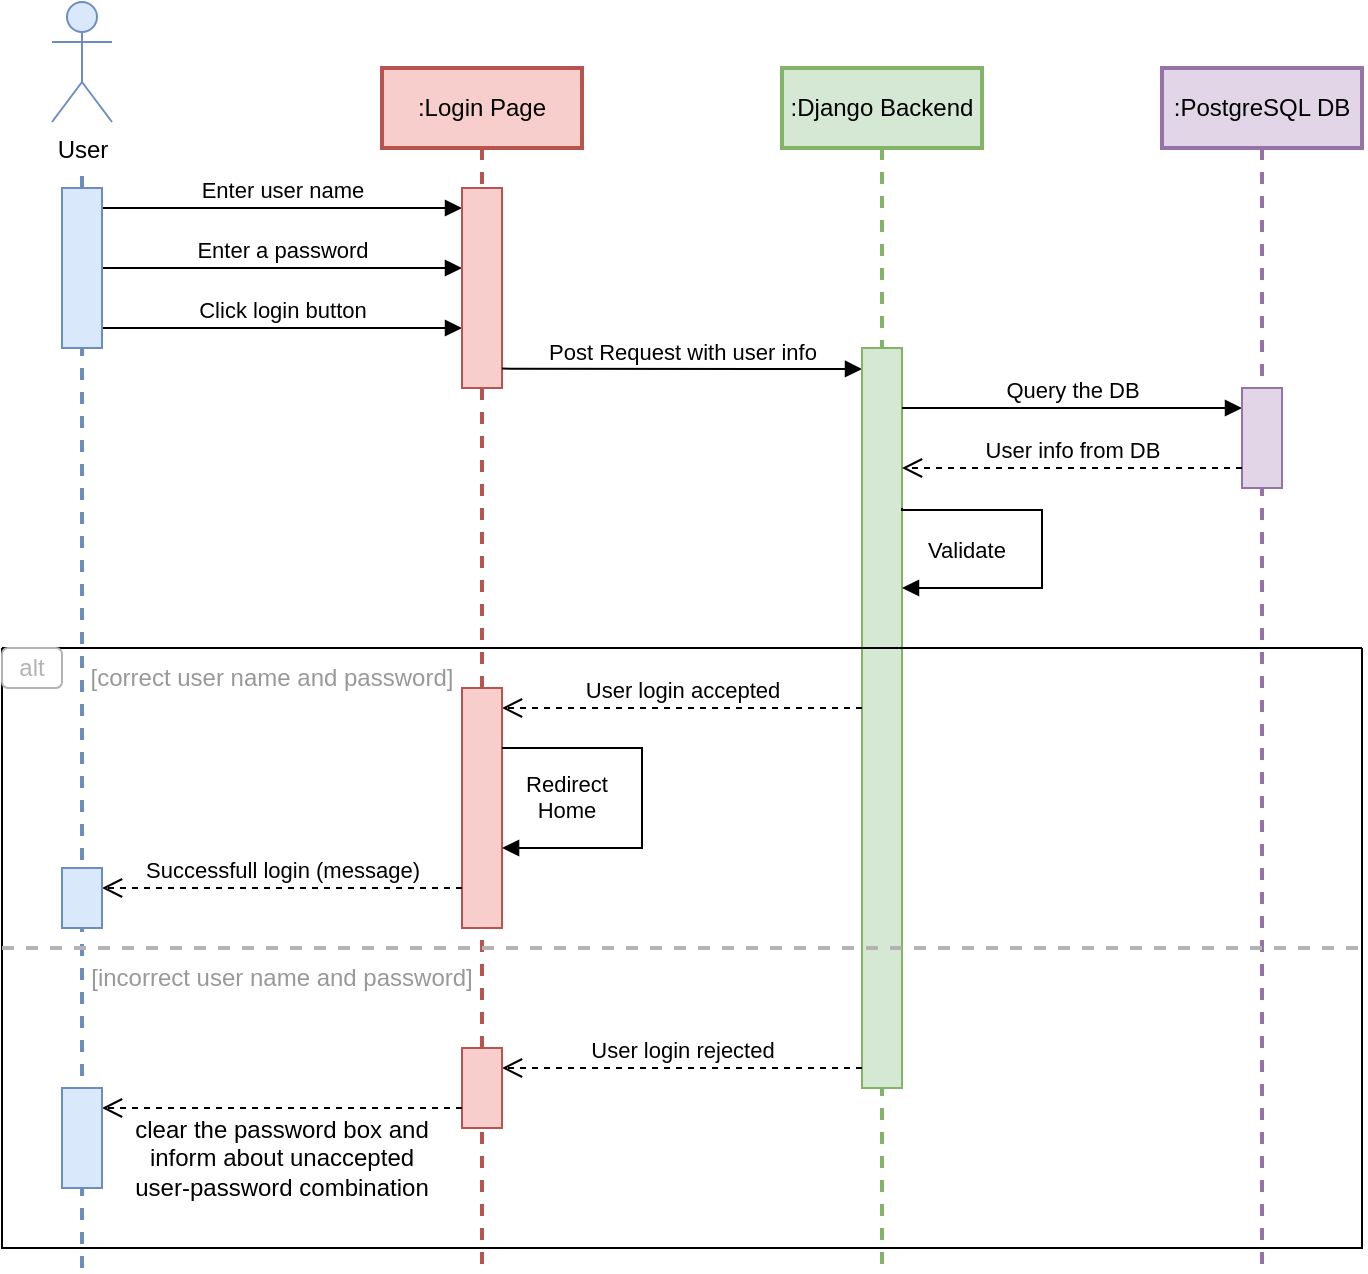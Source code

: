 <mxfile version="22.1.2" type="device">
  <diagram name="Page-1" id="2YBvvXClWsGukQMizWep">
    <mxGraphModel dx="1839" dy="601" grid="1" gridSize="10" guides="1" tooltips="1" connect="1" arrows="1" fold="1" page="1" pageScale="1" pageWidth="850" pageHeight="1100" math="0" shadow="0">
      <root>
        <mxCell id="0" />
        <mxCell id="1" parent="0" />
        <mxCell id="aM9ryv3xv72pqoxQDRHE-1" value=":Login Page" style="shape=umlLifeline;perimeter=lifelinePerimeter;whiteSpace=wrap;html=1;container=0;dropTarget=0;collapsible=0;recursiveResize=0;outlineConnect=0;portConstraint=eastwest;newEdgeStyle={&quot;edgeStyle&quot;:&quot;elbowEdgeStyle&quot;,&quot;elbow&quot;:&quot;vertical&quot;,&quot;curved&quot;:0,&quot;rounded&quot;:0};strokeWidth=2;fillColor=#f8cecc;strokeColor=#b85450;" parent="1" vertex="1">
          <mxGeometry x="70" y="40" width="100" height="600" as="geometry" />
        </mxCell>
        <mxCell id="aM9ryv3xv72pqoxQDRHE-7" value="Enter user name" style="html=1;verticalAlign=bottom;endArrow=block;edgeStyle=elbowEdgeStyle;elbow=vertical;curved=0;rounded=0;exitX=0.964;exitY=0.125;exitDx=0;exitDy=0;exitPerimeter=0;" parent="1" source="MKfd_UI0VcR1PnhspANN-18" edge="1">
          <mxGeometry relative="1" as="geometry">
            <mxPoint x="-60" y="110" as="sourcePoint" />
            <Array as="points">
              <mxPoint x="25" y="110" />
            </Array>
            <mxPoint x="110" y="110" as="targetPoint" />
          </mxGeometry>
        </mxCell>
        <mxCell id="MKfd_UI0VcR1PnhspANN-1" value="User" style="shape=umlActor;verticalLabelPosition=bottom;verticalAlign=top;html=1;outlineConnect=0;fillColor=#dae8fc;strokeColor=#6c8ebf;" vertex="1" parent="1">
          <mxGeometry x="-95" y="7" width="30" height="60" as="geometry" />
        </mxCell>
        <mxCell id="MKfd_UI0VcR1PnhspANN-6" value="" style="endArrow=none;dashed=1;html=1;rounded=0;strokeWidth=2;fillColor=#dae8fc;strokeColor=#6c8ebf;" edge="1" parent="1" source="MKfd_UI0VcR1PnhspANN-18">
          <mxGeometry width="50" height="50" relative="1" as="geometry">
            <mxPoint x="-80" y="640" as="sourcePoint" />
            <mxPoint x="-80" y="88" as="targetPoint" />
            <Array as="points">
              <mxPoint x="-80" y="90" />
            </Array>
          </mxGeometry>
        </mxCell>
        <mxCell id="MKfd_UI0VcR1PnhspANN-8" value=":Django Backend" style="shape=umlLifeline;perimeter=lifelinePerimeter;whiteSpace=wrap;html=1;container=0;dropTarget=0;collapsible=0;recursiveResize=0;outlineConnect=0;portConstraint=eastwest;newEdgeStyle={&quot;edgeStyle&quot;:&quot;elbowEdgeStyle&quot;,&quot;elbow&quot;:&quot;vertical&quot;,&quot;curved&quot;:0,&quot;rounded&quot;:0};strokeWidth=2;fillColor=#d5e8d4;strokeColor=#82b366;" vertex="1" parent="1">
          <mxGeometry x="270" y="40" width="100" height="600" as="geometry" />
        </mxCell>
        <mxCell id="MKfd_UI0VcR1PnhspANN-12" value=":PostgreSQL DB" style="shape=umlLifeline;perimeter=lifelinePerimeter;whiteSpace=wrap;html=1;container=0;dropTarget=0;collapsible=0;recursiveResize=0;outlineConnect=0;portConstraint=eastwest;newEdgeStyle={&quot;edgeStyle&quot;:&quot;elbowEdgeStyle&quot;,&quot;elbow&quot;:&quot;vertical&quot;,&quot;curved&quot;:0,&quot;rounded&quot;:0};strokeWidth=2;fillColor=#e1d5e7;strokeColor=#9673a6;" vertex="1" parent="1">
          <mxGeometry x="460" y="40" width="100" height="600" as="geometry" />
        </mxCell>
        <mxCell id="MKfd_UI0VcR1PnhspANN-16" value="Enter a password" style="html=1;verticalAlign=bottom;endArrow=block;edgeStyle=elbowEdgeStyle;elbow=vertical;curved=0;rounded=0;exitX=1;exitY=0.5;exitDx=0;exitDy=0;" edge="1" parent="1" source="MKfd_UI0VcR1PnhspANN-18">
          <mxGeometry relative="1" as="geometry">
            <mxPoint x="-60" y="140" as="sourcePoint" />
            <Array as="points">
              <mxPoint x="25" y="140" />
            </Array>
            <mxPoint x="110" y="140" as="targetPoint" />
          </mxGeometry>
        </mxCell>
        <mxCell id="MKfd_UI0VcR1PnhspANN-17" value="Click login button" style="html=1;verticalAlign=bottom;endArrow=block;edgeStyle=elbowEdgeStyle;elbow=vertical;curved=0;rounded=0;exitX=0.964;exitY=0.875;exitDx=0;exitDy=0;exitPerimeter=0;" edge="1" parent="1" source="MKfd_UI0VcR1PnhspANN-18">
          <mxGeometry relative="1" as="geometry">
            <mxPoint x="-40" y="170" as="sourcePoint" />
            <Array as="points">
              <mxPoint x="45" y="170" />
            </Array>
            <mxPoint x="110" y="170" as="targetPoint" />
          </mxGeometry>
        </mxCell>
        <mxCell id="MKfd_UI0VcR1PnhspANN-21" value="" style="rounded=0;whiteSpace=wrap;html=1;fillColor=#f8cecc;strokeColor=#b85450;" vertex="1" parent="1">
          <mxGeometry x="110" y="100" width="20" height="100" as="geometry" />
        </mxCell>
        <mxCell id="MKfd_UI0VcR1PnhspANN-22" value="Post Request with user info" style="html=1;verticalAlign=bottom;endArrow=block;edgeStyle=elbowEdgeStyle;elbow=vertical;curved=0;rounded=0;" edge="1" parent="1">
          <mxGeometry relative="1" as="geometry">
            <mxPoint x="130" y="190.31" as="sourcePoint" />
            <Array as="points" />
            <mxPoint x="310" y="190.31" as="targetPoint" />
          </mxGeometry>
        </mxCell>
        <mxCell id="MKfd_UI0VcR1PnhspANN-23" value="" style="rounded=0;whiteSpace=wrap;html=1;fillColor=#d5e8d4;strokeColor=#82b366;" vertex="1" parent="1">
          <mxGeometry x="310" y="180" width="20" height="370" as="geometry" />
        </mxCell>
        <mxCell id="MKfd_UI0VcR1PnhspANN-24" value="Query the DB" style="html=1;verticalAlign=bottom;endArrow=block;edgeStyle=elbowEdgeStyle;elbow=vertical;curved=0;rounded=0;exitX=0.964;exitY=0.875;exitDx=0;exitDy=0;exitPerimeter=0;" edge="1" parent="1">
          <mxGeometry relative="1" as="geometry">
            <mxPoint x="330" y="210" as="sourcePoint" />
            <Array as="points">
              <mxPoint x="426" y="210" />
            </Array>
            <mxPoint x="500" y="210" as="targetPoint" />
          </mxGeometry>
        </mxCell>
        <mxCell id="MKfd_UI0VcR1PnhspANN-25" value="" style="rounded=0;whiteSpace=wrap;html=1;fillColor=#e1d5e7;strokeColor=#9673a6;" vertex="1" parent="1">
          <mxGeometry x="500" y="200" width="20" height="50" as="geometry" />
        </mxCell>
        <mxCell id="MKfd_UI0VcR1PnhspANN-26" value="User info from DB" style="html=1;verticalAlign=bottom;endArrow=open;dashed=1;endSize=8;edgeStyle=elbowEdgeStyle;elbow=vertical;curved=0;rounded=0;" edge="1" parent="1">
          <mxGeometry relative="1" as="geometry">
            <mxPoint x="330" y="240" as="targetPoint" />
            <Array as="points">
              <mxPoint x="425" y="240" />
            </Array>
            <mxPoint x="500" y="240" as="sourcePoint" />
          </mxGeometry>
        </mxCell>
        <mxCell id="MKfd_UI0VcR1PnhspANN-28" value="Validate" style="html=1;verticalAlign=bottom;endArrow=block;edgeStyle=orthogonalEdgeStyle;rounded=0;exitX=0.964;exitY=0.875;exitDx=0;exitDy=0;exitPerimeter=0;" edge="1" parent="1">
          <mxGeometry x="0.643" y="-10" relative="1" as="geometry">
            <mxPoint x="330" y="260" as="sourcePoint" />
            <Array as="points">
              <mxPoint x="330" y="261" />
              <mxPoint x="400" y="261" />
              <mxPoint x="400" y="300" />
            </Array>
            <mxPoint x="330" y="300" as="targetPoint" />
            <mxPoint as="offset" />
          </mxGeometry>
        </mxCell>
        <mxCell id="MKfd_UI0VcR1PnhspANN-34" value="" style="endArrow=none;dashed=1;html=1;rounded=0;strokeWidth=2;fillColor=#dae8fc;strokeColor=#6c8ebf;" edge="1" parent="1" target="MKfd_UI0VcR1PnhspANN-18">
          <mxGeometry width="50" height="50" relative="1" as="geometry">
            <mxPoint x="-80" y="640" as="sourcePoint" />
            <mxPoint x="-80" y="88" as="targetPoint" />
          </mxGeometry>
        </mxCell>
        <mxCell id="MKfd_UI0VcR1PnhspANN-31" value="" style="swimlane;startSize=0;" vertex="1" parent="1">
          <mxGeometry x="-120" y="330" width="680" height="300" as="geometry">
            <mxRectangle x="-30" y="380" width="50" height="40" as="alternateBounds" />
          </mxGeometry>
        </mxCell>
        <mxCell id="MKfd_UI0VcR1PnhspANN-32" value="User login accepted" style="html=1;verticalAlign=bottom;endArrow=open;dashed=1;endSize=8;edgeStyle=elbowEdgeStyle;elbow=vertical;curved=0;rounded=0;" edge="1" parent="MKfd_UI0VcR1PnhspANN-31">
          <mxGeometry relative="1" as="geometry">
            <mxPoint x="250" y="30" as="targetPoint" />
            <Array as="points" />
            <mxPoint x="430" y="30" as="sourcePoint" />
          </mxGeometry>
        </mxCell>
        <mxCell id="MKfd_UI0VcR1PnhspANN-33" value="User login rejected" style="html=1;verticalAlign=bottom;endArrow=open;dashed=1;endSize=8;edgeStyle=elbowEdgeStyle;elbow=vertical;curved=0;rounded=0;" edge="1" parent="MKfd_UI0VcR1PnhspANN-31">
          <mxGeometry relative="1" as="geometry">
            <mxPoint x="250" y="210" as="targetPoint" />
            <Array as="points">
              <mxPoint x="355" y="210" />
            </Array>
            <mxPoint x="430" y="210" as="sourcePoint" />
          </mxGeometry>
        </mxCell>
        <mxCell id="MKfd_UI0VcR1PnhspANN-35" value="" style="rounded=0;whiteSpace=wrap;html=1;fillColor=#f8cecc;strokeColor=#b85450;" vertex="1" parent="MKfd_UI0VcR1PnhspANN-31">
          <mxGeometry x="230" y="20" width="20" height="120" as="geometry" />
        </mxCell>
        <mxCell id="MKfd_UI0VcR1PnhspANN-36" value="Redirect&lt;br&gt;Home" style="html=1;verticalAlign=bottom;endArrow=block;edgeStyle=orthogonalEdgeStyle;rounded=0;" edge="1" parent="MKfd_UI0VcR1PnhspANN-31">
          <mxGeometry x="0.667" y="-10" relative="1" as="geometry">
            <mxPoint x="250" y="50" as="sourcePoint" />
            <Array as="points">
              <mxPoint x="250" y="50" />
              <mxPoint x="320" y="50" />
              <mxPoint x="320" y="100" />
            </Array>
            <mxPoint x="250.03" y="100" as="targetPoint" />
            <mxPoint as="offset" />
          </mxGeometry>
        </mxCell>
        <mxCell id="MKfd_UI0VcR1PnhspANN-38" value="" style="rounded=0;whiteSpace=wrap;html=1;fillColor=#f8cecc;strokeColor=#b85450;" vertex="1" parent="MKfd_UI0VcR1PnhspANN-31">
          <mxGeometry x="230" y="200" width="20" height="40" as="geometry" />
        </mxCell>
        <mxCell id="MKfd_UI0VcR1PnhspANN-39" value="" style="html=1;verticalAlign=bottom;endArrow=open;dashed=1;endSize=8;edgeStyle=elbowEdgeStyle;elbow=vertical;curved=0;rounded=0;" edge="1" parent="MKfd_UI0VcR1PnhspANN-31">
          <mxGeometry relative="1" as="geometry">
            <mxPoint x="50" y="230" as="targetPoint" />
            <Array as="points">
              <mxPoint x="155" y="230" />
            </Array>
            <mxPoint x="230" y="230" as="sourcePoint" />
          </mxGeometry>
        </mxCell>
        <mxCell id="MKfd_UI0VcR1PnhspANN-40" value="alt" style="rounded=1;whiteSpace=wrap;html=1;fontColor=#B3B3B3;strokeColor=#B3B3B3;" vertex="1" parent="MKfd_UI0VcR1PnhspANN-31">
          <mxGeometry width="30" height="20" as="geometry" />
        </mxCell>
        <mxCell id="MKfd_UI0VcR1PnhspANN-41" value="[correct user name and password]" style="text;html=1;strokeColor=none;fillColor=none;align=center;verticalAlign=middle;whiteSpace=wrap;rounded=0;fontColor=#999999;" vertex="1" parent="MKfd_UI0VcR1PnhspANN-31">
          <mxGeometry x="40" width="190" height="30" as="geometry" />
        </mxCell>
        <mxCell id="MKfd_UI0VcR1PnhspANN-42" value="[incorrect user name and password]" style="text;html=1;strokeColor=none;fillColor=none;align=center;verticalAlign=middle;whiteSpace=wrap;rounded=0;fontColor=#999999;" vertex="1" parent="MKfd_UI0VcR1PnhspANN-31">
          <mxGeometry x="40" y="150" width="200" height="30" as="geometry" />
        </mxCell>
        <mxCell id="MKfd_UI0VcR1PnhspANN-44" value="clear the password box and inform about unaccepted &lt;br&gt;user-password combination" style="text;html=1;strokeColor=none;fillColor=none;align=center;verticalAlign=middle;whiteSpace=wrap;rounded=0;" vertex="1" parent="MKfd_UI0VcR1PnhspANN-31">
          <mxGeometry x="50" y="240" width="180" height="30" as="geometry" />
        </mxCell>
        <mxCell id="MKfd_UI0VcR1PnhspANN-46" value="Successfull login (message)" style="html=1;verticalAlign=bottom;endArrow=open;dashed=1;endSize=8;edgeStyle=elbowEdgeStyle;elbow=vertical;curved=0;rounded=0;" edge="1" parent="MKfd_UI0VcR1PnhspANN-31">
          <mxGeometry relative="1" as="geometry">
            <mxPoint x="50" y="120" as="targetPoint" />
            <Array as="points">
              <mxPoint x="155" y="120" />
            </Array>
            <mxPoint x="230" y="120" as="sourcePoint" />
          </mxGeometry>
        </mxCell>
        <mxCell id="MKfd_UI0VcR1PnhspANN-43" value="" style="rounded=0;whiteSpace=wrap;html=1;fillColor=#dae8fc;strokeColor=#6c8ebf;" vertex="1" parent="MKfd_UI0VcR1PnhspANN-31">
          <mxGeometry x="30" y="220" width="20" height="50" as="geometry" />
        </mxCell>
        <mxCell id="MKfd_UI0VcR1PnhspANN-48" value="" style="rounded=0;whiteSpace=wrap;html=1;fillColor=#dae8fc;strokeColor=#6c8ebf;" vertex="1" parent="MKfd_UI0VcR1PnhspANN-31">
          <mxGeometry x="30" y="110" width="20" height="30" as="geometry" />
        </mxCell>
        <mxCell id="MKfd_UI0VcR1PnhspANN-18" value="" style="rounded=0;whiteSpace=wrap;html=1;fillColor=#dae8fc;strokeColor=#6c8ebf;" vertex="1" parent="1">
          <mxGeometry x="-90" y="100" width="20" height="80" as="geometry" />
        </mxCell>
        <mxCell id="MKfd_UI0VcR1PnhspANN-37" value="" style="endArrow=none;dashed=1;html=1;rounded=0;exitX=0;exitY=0.5;exitDx=0;exitDy=0;entryX=1;entryY=0.5;entryDx=0;entryDy=0;strokeWidth=2;strokeColor=#B3B3B3;" edge="1" parent="1" source="MKfd_UI0VcR1PnhspANN-31" target="MKfd_UI0VcR1PnhspANN-31">
          <mxGeometry width="50" height="50" relative="1" as="geometry">
            <mxPoint x="310" y="440" as="sourcePoint" />
            <mxPoint x="360" y="390" as="targetPoint" />
          </mxGeometry>
        </mxCell>
      </root>
    </mxGraphModel>
  </diagram>
</mxfile>
